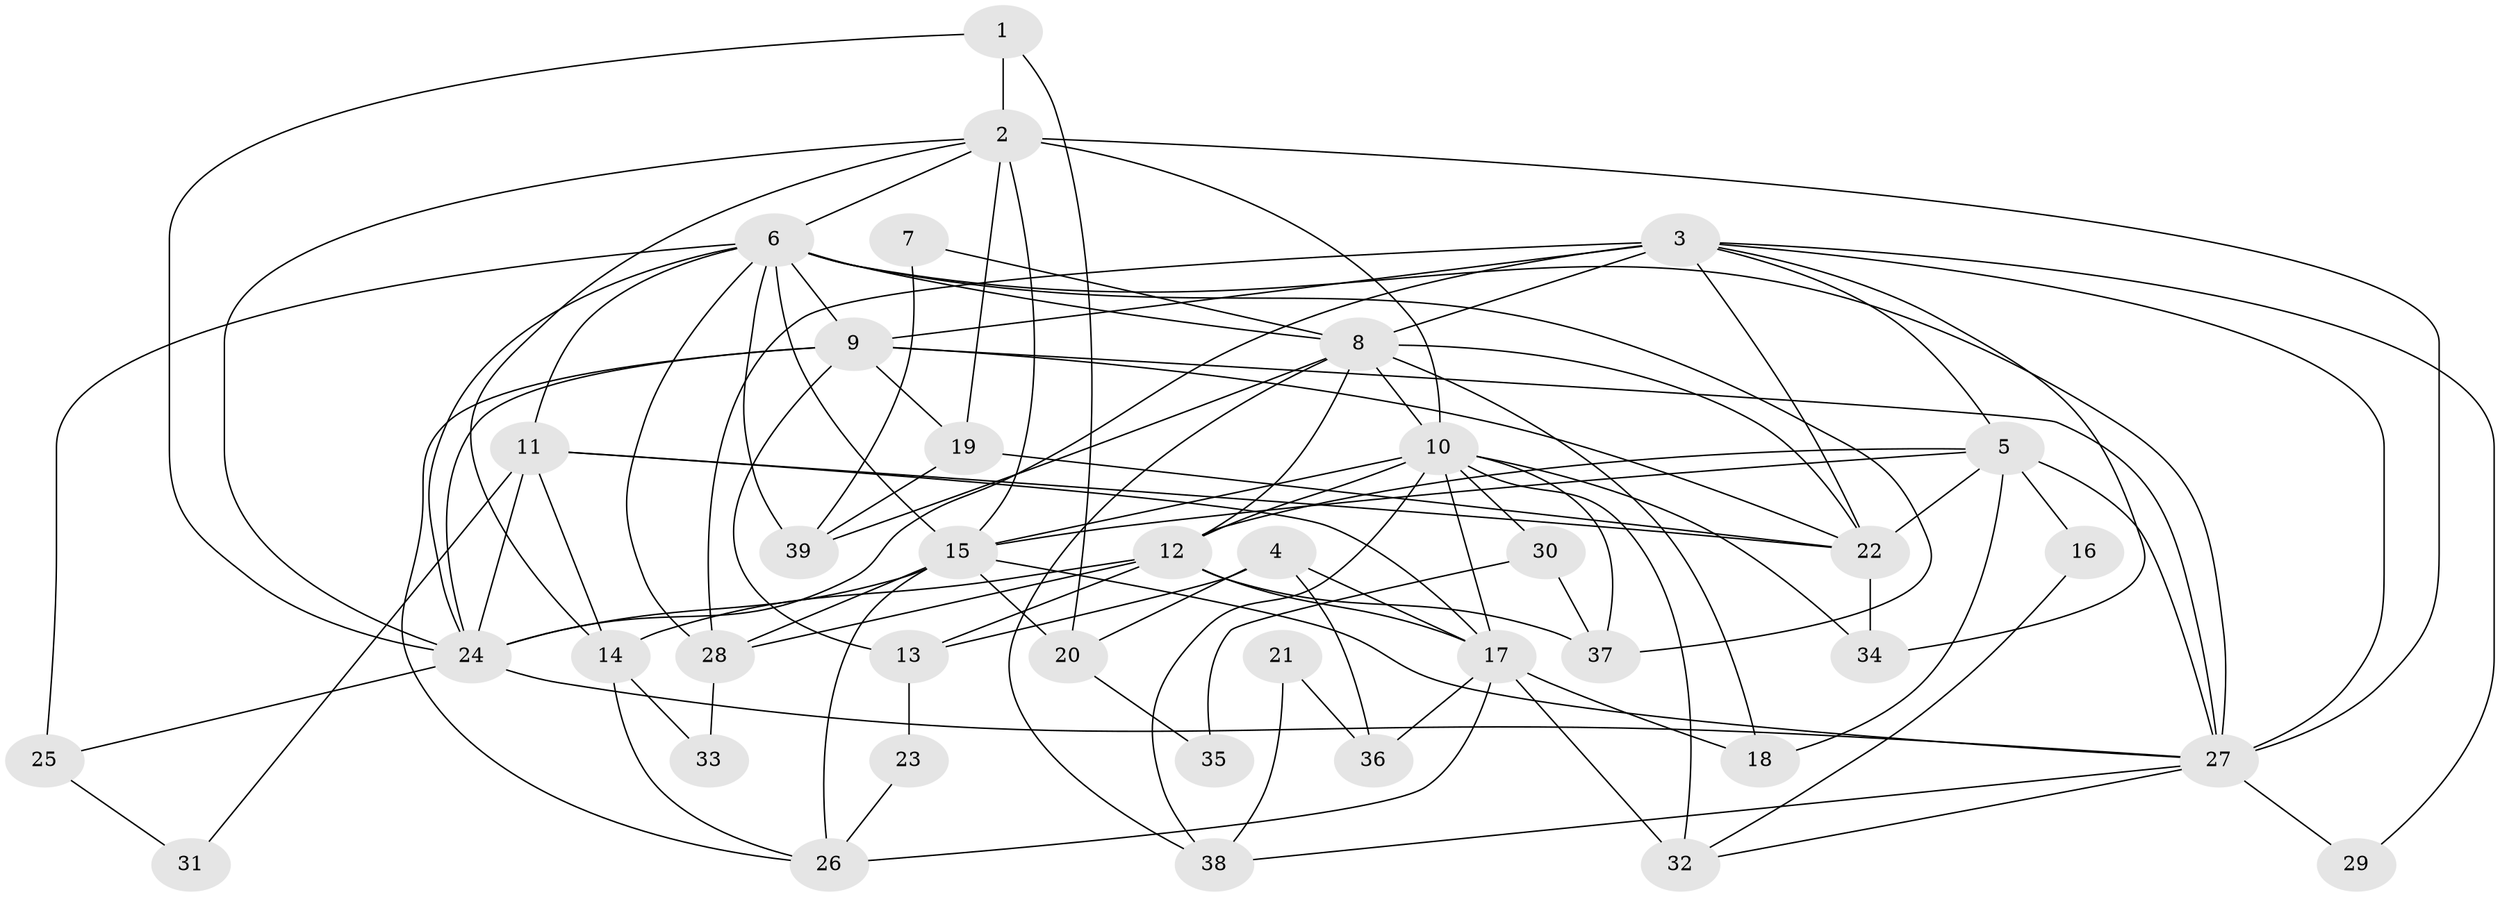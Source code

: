 // original degree distribution, {3: 0.22077922077922077, 4: 0.37662337662337664, 5: 0.18181818181818182, 2: 0.11688311688311688, 8: 0.012987012987012988, 7: 0.03896103896103896, 6: 0.05194805194805195}
// Generated by graph-tools (version 1.1) at 2025/35/03/09/25 02:35:59]
// undirected, 39 vertices, 100 edges
graph export_dot {
graph [start="1"]
  node [color=gray90,style=filled];
  1;
  2;
  3;
  4;
  5;
  6;
  7;
  8;
  9;
  10;
  11;
  12;
  13;
  14;
  15;
  16;
  17;
  18;
  19;
  20;
  21;
  22;
  23;
  24;
  25;
  26;
  27;
  28;
  29;
  30;
  31;
  32;
  33;
  34;
  35;
  36;
  37;
  38;
  39;
  1 -- 2 [weight=1.0];
  1 -- 20 [weight=1.0];
  1 -- 24 [weight=1.0];
  2 -- 6 [weight=1.0];
  2 -- 10 [weight=2.0];
  2 -- 14 [weight=1.0];
  2 -- 15 [weight=1.0];
  2 -- 19 [weight=1.0];
  2 -- 24 [weight=1.0];
  2 -- 27 [weight=1.0];
  3 -- 5 [weight=1.0];
  3 -- 8 [weight=3.0];
  3 -- 9 [weight=1.0];
  3 -- 22 [weight=1.0];
  3 -- 24 [weight=1.0];
  3 -- 27 [weight=1.0];
  3 -- 28 [weight=1.0];
  3 -- 29 [weight=2.0];
  3 -- 34 [weight=1.0];
  4 -- 13 [weight=1.0];
  4 -- 17 [weight=1.0];
  4 -- 20 [weight=1.0];
  4 -- 36 [weight=1.0];
  5 -- 12 [weight=2.0];
  5 -- 15 [weight=1.0];
  5 -- 16 [weight=1.0];
  5 -- 18 [weight=1.0];
  5 -- 22 [weight=1.0];
  5 -- 27 [weight=1.0];
  6 -- 8 [weight=1.0];
  6 -- 9 [weight=1.0];
  6 -- 11 [weight=1.0];
  6 -- 15 [weight=2.0];
  6 -- 24 [weight=1.0];
  6 -- 25 [weight=1.0];
  6 -- 27 [weight=1.0];
  6 -- 28 [weight=2.0];
  6 -- 37 [weight=1.0];
  6 -- 39 [weight=1.0];
  7 -- 8 [weight=1.0];
  7 -- 39 [weight=1.0];
  8 -- 10 [weight=1.0];
  8 -- 12 [weight=1.0];
  8 -- 18 [weight=1.0];
  8 -- 22 [weight=1.0];
  8 -- 38 [weight=1.0];
  8 -- 39 [weight=1.0];
  9 -- 13 [weight=1.0];
  9 -- 19 [weight=1.0];
  9 -- 22 [weight=1.0];
  9 -- 24 [weight=1.0];
  9 -- 26 [weight=1.0];
  9 -- 27 [weight=1.0];
  10 -- 12 [weight=2.0];
  10 -- 15 [weight=1.0];
  10 -- 17 [weight=2.0];
  10 -- 30 [weight=1.0];
  10 -- 32 [weight=1.0];
  10 -- 34 [weight=1.0];
  10 -- 37 [weight=1.0];
  10 -- 38 [weight=1.0];
  11 -- 14 [weight=1.0];
  11 -- 17 [weight=1.0];
  11 -- 22 [weight=1.0];
  11 -- 24 [weight=1.0];
  11 -- 31 [weight=1.0];
  12 -- 13 [weight=1.0];
  12 -- 14 [weight=2.0];
  12 -- 17 [weight=1.0];
  12 -- 28 [weight=1.0];
  12 -- 37 [weight=1.0];
  13 -- 23 [weight=1.0];
  14 -- 26 [weight=1.0];
  14 -- 33 [weight=1.0];
  15 -- 20 [weight=1.0];
  15 -- 24 [weight=2.0];
  15 -- 26 [weight=1.0];
  15 -- 27 [weight=1.0];
  15 -- 28 [weight=1.0];
  16 -- 32 [weight=1.0];
  17 -- 18 [weight=1.0];
  17 -- 26 [weight=1.0];
  17 -- 32 [weight=2.0];
  17 -- 36 [weight=1.0];
  19 -- 22 [weight=1.0];
  19 -- 39 [weight=1.0];
  20 -- 35 [weight=1.0];
  21 -- 36 [weight=1.0];
  21 -- 38 [weight=1.0];
  22 -- 34 [weight=1.0];
  23 -- 26 [weight=1.0];
  24 -- 25 [weight=1.0];
  24 -- 27 [weight=1.0];
  25 -- 31 [weight=1.0];
  27 -- 29 [weight=2.0];
  27 -- 32 [weight=1.0];
  27 -- 38 [weight=1.0];
  28 -- 33 [weight=1.0];
  30 -- 35 [weight=1.0];
  30 -- 37 [weight=1.0];
}
